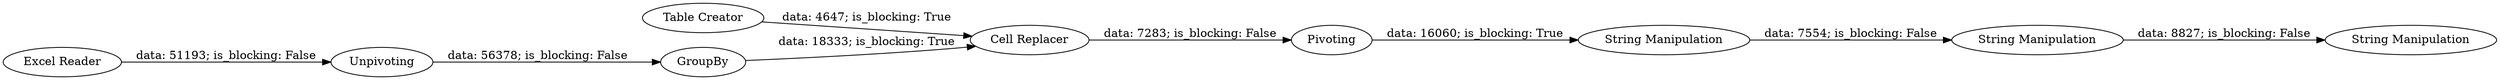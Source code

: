 digraph {
	"3926587156258834500_2" [label=Unpivoting]
	"3926587156258834500_9" [label="String Manipulation"]
	"3926587156258834500_10" [label="String Manipulation"]
	"3926587156258834500_5" [label="Cell Replacer"]
	"3926587156258834500_1" [label="Excel Reader"]
	"3926587156258834500_6" [label="Table Creator"]
	"3926587156258834500_7" [label=Pivoting]
	"3926587156258834500_3" [label=GroupBy]
	"3926587156258834500_11" [label="String Manipulation"]
	"3926587156258834500_1" -> "3926587156258834500_2" [label="data: 51193; is_blocking: False"]
	"3926587156258834500_3" -> "3926587156258834500_5" [label="data: 18333; is_blocking: True"]
	"3926587156258834500_10" -> "3926587156258834500_11" [label="data: 8827; is_blocking: False"]
	"3926587156258834500_9" -> "3926587156258834500_10" [label="data: 7554; is_blocking: False"]
	"3926587156258834500_2" -> "3926587156258834500_3" [label="data: 56378; is_blocking: False"]
	"3926587156258834500_5" -> "3926587156258834500_7" [label="data: 7283; is_blocking: False"]
	"3926587156258834500_6" -> "3926587156258834500_5" [label="data: 4647; is_blocking: True"]
	"3926587156258834500_7" -> "3926587156258834500_9" [label="data: 16060; is_blocking: True"]
	rankdir=LR
}
